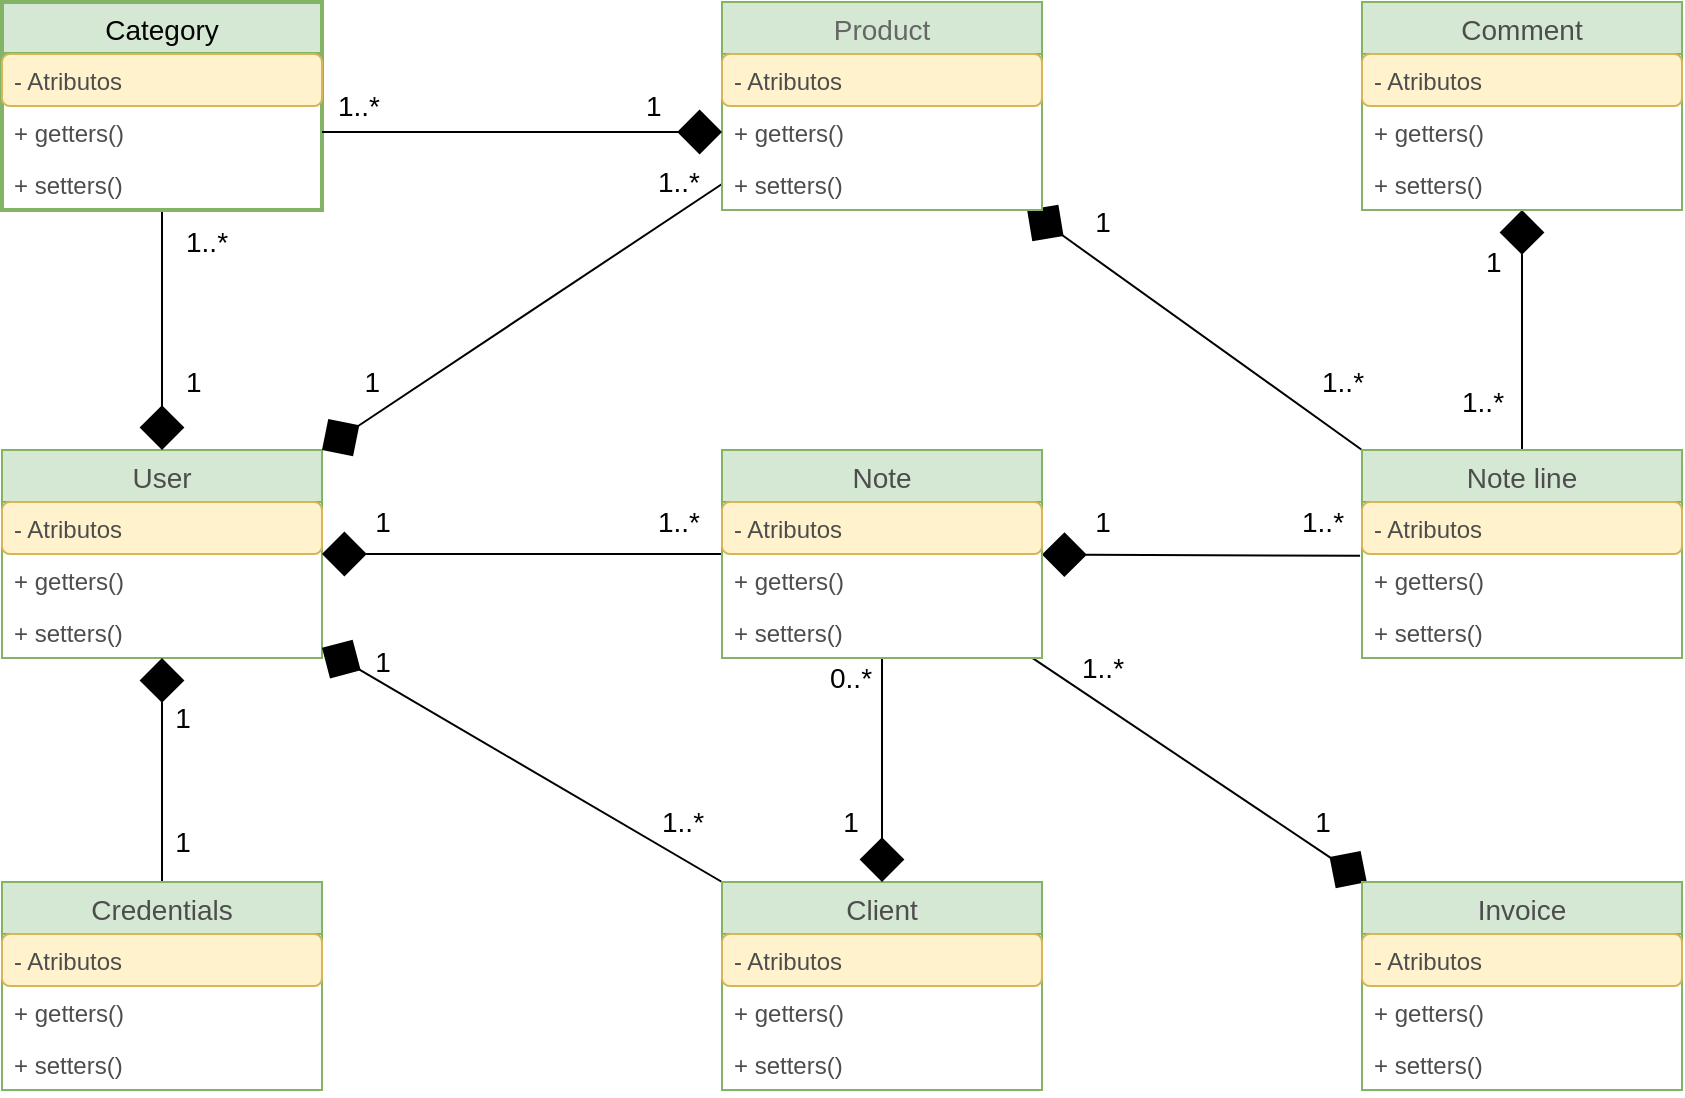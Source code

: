 <mxfile version="24.5.3" type="device">
  <diagram id="ugVPBsHxuBbXoPAp8RVz" name="Página-1">
    <mxGraphModel dx="1434" dy="836" grid="1" gridSize="10" guides="1" tooltips="1" connect="1" arrows="1" fold="1" page="1" pageScale="1" pageWidth="1169" pageHeight="827" math="0" shadow="0">
      <root>
        <mxCell id="0" />
        <mxCell id="1" parent="0" />
        <mxCell id="km4sKIVRrVkiaHiUSIHk-5" value="User" style="swimlane;fontStyle=0;childLayout=stackLayout;horizontal=1;startSize=26;fillColor=#d5e8d4;horizontalStack=0;resizeParent=1;resizeParentMax=0;resizeLast=0;collapsible=1;marginBottom=0;swimlaneFillColor=#ffffff;align=center;fontSize=14;rounded=0;strokeColor=#82b366;fontColor=#4D4D4D;" parent="1" vertex="1">
          <mxGeometry x="160" y="304" width="160" height="104" as="geometry">
            <mxRectangle x="260" y="110" width="60" height="26" as="alternateBounds" />
          </mxGeometry>
        </mxCell>
        <mxCell id="km4sKIVRrVkiaHiUSIHk-6" value="- Atributos" style="text;strokeColor=#d6b656;fillColor=#fff2cc;spacingLeft=4;spacingRight=4;overflow=hidden;rotatable=0;points=[[0,0.5],[1,0.5]];portConstraint=eastwest;fontSize=12;rounded=1;fontColor=#4D4D4D;" parent="km4sKIVRrVkiaHiUSIHk-5" vertex="1">
          <mxGeometry y="26" width="160" height="26" as="geometry" />
        </mxCell>
        <mxCell id="km4sKIVRrVkiaHiUSIHk-7" value="+ getters()" style="text;strokeColor=none;fillColor=none;spacingLeft=4;spacingRight=4;overflow=hidden;rotatable=0;points=[[0,0.5],[1,0.5]];portConstraint=eastwest;fontSize=12;absoluteArcSize=0;fontColor=#4D4D4D;" parent="km4sKIVRrVkiaHiUSIHk-5" vertex="1">
          <mxGeometry y="52" width="160" height="26" as="geometry" />
        </mxCell>
        <mxCell id="km4sKIVRrVkiaHiUSIHk-8" value="+ setters()" style="text;strokeColor=none;fillColor=none;spacingLeft=4;spacingRight=4;overflow=hidden;rotatable=0;points=[[0,0.5],[1,0.5]];portConstraint=eastwest;fontSize=12;fontColor=#4D4D4D;" parent="km4sKIVRrVkiaHiUSIHk-5" vertex="1">
          <mxGeometry y="78" width="160" height="26" as="geometry" />
        </mxCell>
        <mxCell id="km4sKIVRrVkiaHiUSIHk-56" style="edgeStyle=none;rounded=0;orthogonalLoop=1;jettySize=auto;html=1;exitX=0.5;exitY=0;exitDx=0;exitDy=0;endArrow=diamond;endFill=1;endSize=20;strokeColor=#000000;" parent="1" source="km4sKIVRrVkiaHiUSIHk-9" target="km4sKIVRrVkiaHiUSIHk-5" edge="1">
          <mxGeometry relative="1" as="geometry" />
        </mxCell>
        <mxCell id="km4sKIVRrVkiaHiUSIHk-9" value="Credentials" style="swimlane;fontStyle=0;childLayout=stackLayout;horizontal=1;startSize=26;fillColor=#d5e8d4;horizontalStack=0;resizeParent=1;resizeParentMax=0;resizeLast=0;collapsible=1;marginBottom=0;swimlaneFillColor=#ffffff;align=center;fontSize=14;rounded=0;strokeColor=#82b366;fontColor=#4D4D4D;" parent="1" vertex="1">
          <mxGeometry x="160" y="520" width="160" height="104" as="geometry">
            <mxRectangle x="260" y="110" width="60" height="26" as="alternateBounds" />
          </mxGeometry>
        </mxCell>
        <mxCell id="km4sKIVRrVkiaHiUSIHk-10" value="- Atributos" style="text;strokeColor=#d6b656;fillColor=#fff2cc;spacingLeft=4;spacingRight=4;overflow=hidden;rotatable=0;points=[[0,0.5],[1,0.5]];portConstraint=eastwest;fontSize=12;rounded=1;fontColor=#4D4D4D;" parent="km4sKIVRrVkiaHiUSIHk-9" vertex="1">
          <mxGeometry y="26" width="160" height="26" as="geometry" />
        </mxCell>
        <mxCell id="km4sKIVRrVkiaHiUSIHk-11" value="+ getters()" style="text;strokeColor=none;fillColor=none;spacingLeft=4;spacingRight=4;overflow=hidden;rotatable=0;points=[[0,0.5],[1,0.5]];portConstraint=eastwest;fontSize=12;absoluteArcSize=0;fontColor=#4D4D4D;" parent="km4sKIVRrVkiaHiUSIHk-9" vertex="1">
          <mxGeometry y="52" width="160" height="26" as="geometry" />
        </mxCell>
        <mxCell id="km4sKIVRrVkiaHiUSIHk-12" value="+ setters()" style="text;strokeColor=none;fillColor=none;spacingLeft=4;spacingRight=4;overflow=hidden;rotatable=0;points=[[0,0.5],[1,0.5]];portConstraint=eastwest;fontSize=12;fontColor=#4D4D4D;" parent="km4sKIVRrVkiaHiUSIHk-9" vertex="1">
          <mxGeometry y="78" width="160" height="26" as="geometry" />
        </mxCell>
        <mxCell id="km4sKIVRrVkiaHiUSIHk-55" style="edgeStyle=none;rounded=0;orthogonalLoop=1;jettySize=auto;html=1;exitX=0;exitY=0;exitDx=0;exitDy=0;endArrow=diamond;endFill=1;endSize=20;strokeColor=#000000;" parent="1" source="km4sKIVRrVkiaHiUSIHk-13" target="km4sKIVRrVkiaHiUSIHk-5" edge="1">
          <mxGeometry relative="1" as="geometry" />
        </mxCell>
        <mxCell id="km4sKIVRrVkiaHiUSIHk-13" value="Client" style="swimlane;fontStyle=0;childLayout=stackLayout;horizontal=1;startSize=26;fillColor=#d5e8d4;horizontalStack=0;resizeParent=1;resizeParentMax=0;resizeLast=0;collapsible=1;marginBottom=0;swimlaneFillColor=#ffffff;align=center;fontSize=14;rounded=0;strokeColor=#82b366;fontColor=#4D4D4D;" parent="1" vertex="1">
          <mxGeometry x="520" y="520" width="160" height="104" as="geometry">
            <mxRectangle x="260" y="110" width="60" height="26" as="alternateBounds" />
          </mxGeometry>
        </mxCell>
        <mxCell id="km4sKIVRrVkiaHiUSIHk-14" value="- Atributos" style="text;strokeColor=#d6b656;fillColor=#fff2cc;spacingLeft=4;spacingRight=4;overflow=hidden;rotatable=0;points=[[0,0.5],[1,0.5]];portConstraint=eastwest;fontSize=12;rounded=1;fontColor=#4D4D4D;" parent="km4sKIVRrVkiaHiUSIHk-13" vertex="1">
          <mxGeometry y="26" width="160" height="26" as="geometry" />
        </mxCell>
        <mxCell id="km4sKIVRrVkiaHiUSIHk-15" value="+ getters()" style="text;strokeColor=none;fillColor=none;spacingLeft=4;spacingRight=4;overflow=hidden;rotatable=0;points=[[0,0.5],[1,0.5]];portConstraint=eastwest;fontSize=12;absoluteArcSize=0;fontColor=#4D4D4D;" parent="km4sKIVRrVkiaHiUSIHk-13" vertex="1">
          <mxGeometry y="52" width="160" height="26" as="geometry" />
        </mxCell>
        <mxCell id="km4sKIVRrVkiaHiUSIHk-16" value="+ setters()" style="text;strokeColor=none;fillColor=none;spacingLeft=4;spacingRight=4;overflow=hidden;rotatable=0;points=[[0,0.5],[1,0.5]];portConstraint=eastwest;fontSize=12;fontColor=#4D4D4D;" parent="km4sKIVRrVkiaHiUSIHk-13" vertex="1">
          <mxGeometry y="78" width="160" height="26" as="geometry" />
        </mxCell>
        <mxCell id="km4sKIVRrVkiaHiUSIHk-58" style="edgeStyle=none;rounded=0;orthogonalLoop=1;jettySize=auto;html=1;exitX=-0.006;exitY=0.033;exitDx=0;exitDy=0;endArrow=diamond;endFill=1;endSize=20;strokeColor=#000000;exitPerimeter=0;" parent="1" source="km4sKIVRrVkiaHiUSIHk-19" target="km4sKIVRrVkiaHiUSIHk-25" edge="1">
          <mxGeometry relative="1" as="geometry" />
        </mxCell>
        <mxCell id="km4sKIVRrVkiaHiUSIHk-76" style="edgeStyle=none;rounded=0;orthogonalLoop=1;jettySize=auto;html=1;exitX=0.5;exitY=0;exitDx=0;exitDy=0;endArrow=diamond;endFill=1;endSize=20;strokeColor=#000000;fontSize=14;" parent="1" source="km4sKIVRrVkiaHiUSIHk-17" target="km4sKIVRrVkiaHiUSIHk-33" edge="1">
          <mxGeometry relative="1" as="geometry" />
        </mxCell>
        <mxCell id="km4sKIVRrVkiaHiUSIHk-77" style="edgeStyle=none;rounded=0;orthogonalLoop=1;jettySize=auto;html=1;exitX=0;exitY=0;exitDx=0;exitDy=0;endArrow=diamond;endFill=1;endSize=20;strokeColor=#000000;fontSize=14;" parent="1" source="km4sKIVRrVkiaHiUSIHk-17" target="km4sKIVRrVkiaHiUSIHk-21" edge="1">
          <mxGeometry relative="1" as="geometry" />
        </mxCell>
        <mxCell id="km4sKIVRrVkiaHiUSIHk-17" value="Note line" style="swimlane;fontStyle=0;childLayout=stackLayout;horizontal=1;startSize=26;fillColor=#d5e8d4;horizontalStack=0;resizeParent=1;resizeParentMax=0;resizeLast=0;collapsible=1;marginBottom=0;swimlaneFillColor=#ffffff;align=center;fontSize=14;rounded=0;strokeColor=#82b366;fontColor=#4D4D4D;" parent="1" vertex="1">
          <mxGeometry x="840" y="304" width="160" height="104" as="geometry">
            <mxRectangle x="260" y="110" width="60" height="26" as="alternateBounds" />
          </mxGeometry>
        </mxCell>
        <mxCell id="km4sKIVRrVkiaHiUSIHk-18" value="- Atributos" style="text;strokeColor=#d6b656;fillColor=#fff2cc;spacingLeft=4;spacingRight=4;overflow=hidden;rotatable=0;points=[[0,0.5],[1,0.5]];portConstraint=eastwest;fontSize=12;rounded=1;fontColor=#4D4D4D;" parent="km4sKIVRrVkiaHiUSIHk-17" vertex="1">
          <mxGeometry y="26" width="160" height="26" as="geometry" />
        </mxCell>
        <mxCell id="km4sKIVRrVkiaHiUSIHk-19" value="+ getters()" style="text;strokeColor=none;fillColor=none;spacingLeft=4;spacingRight=4;overflow=hidden;rotatable=0;points=[[0,0.5],[1,0.5]];portConstraint=eastwest;fontSize=12;absoluteArcSize=0;fontColor=#4D4D4D;" parent="km4sKIVRrVkiaHiUSIHk-17" vertex="1">
          <mxGeometry y="52" width="160" height="26" as="geometry" />
        </mxCell>
        <mxCell id="km4sKIVRrVkiaHiUSIHk-20" value="+ setters()" style="text;strokeColor=none;fillColor=none;spacingLeft=4;spacingRight=4;overflow=hidden;rotatable=0;points=[[0,0.5],[1,0.5]];portConstraint=eastwest;fontSize=12;fontColor=#4D4D4D;" parent="km4sKIVRrVkiaHiUSIHk-17" vertex="1">
          <mxGeometry y="78" width="160" height="26" as="geometry" />
        </mxCell>
        <mxCell id="km4sKIVRrVkiaHiUSIHk-54" style="rounded=0;orthogonalLoop=1;jettySize=auto;html=1;exitX=0;exitY=0.5;exitDx=0;exitDy=0;entryX=1;entryY=0;entryDx=0;entryDy=0;endArrow=diamond;endFill=1;endSize=20;strokeColor=#000000;" parent="1" source="km4sKIVRrVkiaHiUSIHk-24" target="km4sKIVRrVkiaHiUSIHk-5" edge="1">
          <mxGeometry relative="1" as="geometry" />
        </mxCell>
        <mxCell id="km4sKIVRrVkiaHiUSIHk-21" value="Product" style="swimlane;fontStyle=0;childLayout=stackLayout;horizontal=1;startSize=26;fillColor=#d5e8d4;horizontalStack=0;resizeParent=1;resizeParentMax=0;resizeLast=0;collapsible=1;marginBottom=0;swimlaneFillColor=#ffffff;align=center;fontSize=14;rounded=0;strokeColor=#82b366;fontColor=#666666;" parent="1" vertex="1">
          <mxGeometry x="520" y="80" width="160" height="104" as="geometry">
            <mxRectangle x="260" y="110" width="60" height="26" as="alternateBounds" />
          </mxGeometry>
        </mxCell>
        <mxCell id="km4sKIVRrVkiaHiUSIHk-22" value="- Atributos" style="text;strokeColor=#d6b656;fillColor=#fff2cc;spacingLeft=4;spacingRight=4;overflow=hidden;rotatable=0;points=[[0,0.5],[1,0.5]];portConstraint=eastwest;fontSize=12;rounded=1;fontColor=#4D4D4D;" parent="km4sKIVRrVkiaHiUSIHk-21" vertex="1">
          <mxGeometry y="26" width="160" height="26" as="geometry" />
        </mxCell>
        <mxCell id="km4sKIVRrVkiaHiUSIHk-23" value="+ getters()" style="text;strokeColor=none;fillColor=none;spacingLeft=4;spacingRight=4;overflow=hidden;rotatable=0;points=[[0,0.5],[1,0.5]];portConstraint=eastwest;fontSize=12;absoluteArcSize=0;fontColor=#4D4D4D;" parent="km4sKIVRrVkiaHiUSIHk-21" vertex="1">
          <mxGeometry y="52" width="160" height="26" as="geometry" />
        </mxCell>
        <mxCell id="km4sKIVRrVkiaHiUSIHk-24" value="+ setters()" style="text;strokeColor=none;fillColor=none;spacingLeft=4;spacingRight=4;overflow=hidden;rotatable=0;points=[[0,0.5],[1,0.5]];portConstraint=eastwest;fontSize=12;fontColor=#4D4D4D;" parent="km4sKIVRrVkiaHiUSIHk-21" vertex="1">
          <mxGeometry y="78" width="160" height="26" as="geometry" />
        </mxCell>
        <mxCell id="km4sKIVRrVkiaHiUSIHk-53" style="edgeStyle=orthogonalEdgeStyle;rounded=0;orthogonalLoop=1;jettySize=auto;html=1;exitX=0;exitY=0.5;exitDx=0;exitDy=0;endArrow=diamond;endFill=1;endSize=20;strokeColor=#000000;" parent="1" source="km4sKIVRrVkiaHiUSIHk-25" target="km4sKIVRrVkiaHiUSIHk-5" edge="1">
          <mxGeometry relative="1" as="geometry" />
        </mxCell>
        <mxCell id="km4sKIVRrVkiaHiUSIHk-71" style="edgeStyle=none;rounded=0;orthogonalLoop=1;jettySize=auto;html=1;exitX=0.5;exitY=0;exitDx=0;exitDy=0;entryX=0.5;entryY=0;entryDx=0;entryDy=0;endArrow=diamond;endFill=1;endSize=20;strokeColor=#000000;fontSize=14;" parent="1" source="km4sKIVRrVkiaHiUSIHk-25" target="km4sKIVRrVkiaHiUSIHk-13" edge="1">
          <mxGeometry relative="1" as="geometry" />
        </mxCell>
        <mxCell id="km4sKIVRrVkiaHiUSIHk-82" style="edgeStyle=none;rounded=0;orthogonalLoop=1;jettySize=auto;html=1;exitX=0;exitY=0;exitDx=0;exitDy=0;endArrow=diamond;endFill=1;endSize=20;strokeColor=#000000;fontSize=14;" parent="1" source="km4sKIVRrVkiaHiUSIHk-25" target="km4sKIVRrVkiaHiUSIHk-37" edge="1">
          <mxGeometry relative="1" as="geometry" />
        </mxCell>
        <mxCell id="km4sKIVRrVkiaHiUSIHk-25" value="Note" style="swimlane;fontStyle=0;childLayout=stackLayout;horizontal=1;startSize=26;fillColor=#d5e8d4;horizontalStack=0;resizeParent=1;resizeParentMax=0;resizeLast=0;collapsible=1;marginBottom=0;swimlaneFillColor=#ffffff;align=center;fontSize=14;rounded=0;strokeColor=#82b366;fontColor=#4D4D4D;" parent="1" vertex="1">
          <mxGeometry x="520" y="304" width="160" height="104" as="geometry">
            <mxRectangle x="260" y="110" width="60" height="26" as="alternateBounds" />
          </mxGeometry>
        </mxCell>
        <mxCell id="km4sKIVRrVkiaHiUSIHk-26" value="- Atributos" style="text;strokeColor=#d6b656;fillColor=#fff2cc;spacingLeft=4;spacingRight=4;overflow=hidden;rotatable=0;points=[[0,0.5],[1,0.5]];portConstraint=eastwest;fontSize=12;rounded=1;fontColor=#4D4D4D;" parent="km4sKIVRrVkiaHiUSIHk-25" vertex="1">
          <mxGeometry y="26" width="160" height="26" as="geometry" />
        </mxCell>
        <mxCell id="km4sKIVRrVkiaHiUSIHk-27" value="+ getters()" style="text;strokeColor=none;fillColor=none;spacingLeft=4;spacingRight=4;overflow=hidden;rotatable=0;points=[[0,0.5],[1,0.5]];portConstraint=eastwest;fontSize=12;absoluteArcSize=0;fontColor=#4D4D4D;" parent="km4sKIVRrVkiaHiUSIHk-25" vertex="1">
          <mxGeometry y="52" width="160" height="26" as="geometry" />
        </mxCell>
        <mxCell id="km4sKIVRrVkiaHiUSIHk-28" value="+ setters()" style="text;strokeColor=none;fillColor=none;spacingLeft=4;spacingRight=4;overflow=hidden;rotatable=0;points=[[0,0.5],[1,0.5]];portConstraint=eastwest;fontSize=12;fontColor=#4D4D4D;" parent="km4sKIVRrVkiaHiUSIHk-25" vertex="1">
          <mxGeometry y="78" width="160" height="26" as="geometry" />
        </mxCell>
        <mxCell id="km4sKIVRrVkiaHiUSIHk-52" style="edgeStyle=orthogonalEdgeStyle;rounded=0;orthogonalLoop=1;jettySize=auto;html=1;entryX=0.5;entryY=0;entryDx=0;entryDy=0;endArrow=diamond;endFill=1;endSize=20;strokeColor=#000000;" parent="1" source="km4sKIVRrVkiaHiUSIHk-29" target="km4sKIVRrVkiaHiUSIHk-5" edge="1">
          <mxGeometry relative="1" as="geometry" />
        </mxCell>
        <mxCell id="km4sKIVRrVkiaHiUSIHk-29" value="Category" style="swimlane;fontStyle=0;childLayout=stackLayout;horizontal=1;startSize=26;fillColor=#d5e8d4;horizontalStack=0;resizeParent=1;resizeParentMax=0;resizeLast=0;collapsible=1;marginBottom=0;swimlaneFillColor=#ffffff;align=center;fontSize=14;rounded=0;strokeColor=#82b366;swimlaneLine=1;glass=0;shadow=0;comic=0;strokeWidth=2;fontColor=#030303;" parent="1" vertex="1">
          <mxGeometry x="160" y="80" width="160" height="104" as="geometry">
            <mxRectangle x="260" y="110" width="60" height="26" as="alternateBounds" />
          </mxGeometry>
        </mxCell>
        <mxCell id="km4sKIVRrVkiaHiUSIHk-30" value="- Atributos" style="text;strokeColor=#d6b656;fillColor=#fff2cc;spacingLeft=4;spacingRight=4;overflow=hidden;rotatable=0;points=[[0,0.5],[1,0.5]];portConstraint=eastwest;fontSize=12;rounded=1;fontColor=#4D4D4D;" parent="km4sKIVRrVkiaHiUSIHk-29" vertex="1">
          <mxGeometry y="26" width="160" height="26" as="geometry" />
        </mxCell>
        <mxCell id="km4sKIVRrVkiaHiUSIHk-31" value="+ getters()" style="text;strokeColor=none;fillColor=none;spacingLeft=4;spacingRight=4;overflow=hidden;rotatable=0;points=[[0,0.5],[1,0.5]];portConstraint=eastwest;fontSize=12;absoluteArcSize=0;fontColor=#4D4D4D;" parent="km4sKIVRrVkiaHiUSIHk-29" vertex="1">
          <mxGeometry y="52" width="160" height="26" as="geometry" />
        </mxCell>
        <mxCell id="km4sKIVRrVkiaHiUSIHk-32" value="+ setters()" style="text;strokeColor=none;fillColor=none;spacingLeft=4;spacingRight=4;overflow=hidden;rotatable=0;points=[[0,0.5],[1,0.5]];portConstraint=eastwest;fontSize=12;fontColor=#4D4D4D;" parent="km4sKIVRrVkiaHiUSIHk-29" vertex="1">
          <mxGeometry y="78" width="160" height="26" as="geometry" />
        </mxCell>
        <mxCell id="km4sKIVRrVkiaHiUSIHk-33" value="Comment" style="swimlane;fontStyle=0;childLayout=stackLayout;horizontal=1;startSize=26;fillColor=#d5e8d4;horizontalStack=0;resizeParent=1;resizeParentMax=0;resizeLast=0;collapsible=1;marginBottom=0;swimlaneFillColor=#ffffff;align=center;fontSize=14;rounded=0;strokeColor=#82b366;fontColor=#4D4D4D;" parent="1" vertex="1">
          <mxGeometry x="840" y="80" width="160" height="104" as="geometry">
            <mxRectangle x="260" y="110" width="60" height="26" as="alternateBounds" />
          </mxGeometry>
        </mxCell>
        <mxCell id="km4sKIVRrVkiaHiUSIHk-34" value="- Atributos" style="text;strokeColor=#d6b656;fillColor=#fff2cc;spacingLeft=4;spacingRight=4;overflow=hidden;rotatable=0;points=[[0,0.5],[1,0.5]];portConstraint=eastwest;fontSize=12;rounded=1;fontColor=#4D4D4D;" parent="km4sKIVRrVkiaHiUSIHk-33" vertex="1">
          <mxGeometry y="26" width="160" height="26" as="geometry" />
        </mxCell>
        <mxCell id="km4sKIVRrVkiaHiUSIHk-35" value="+ getters()" style="text;strokeColor=none;fillColor=none;spacingLeft=4;spacingRight=4;overflow=hidden;rotatable=0;points=[[0,0.5],[1,0.5]];portConstraint=eastwest;fontSize=12;absoluteArcSize=0;fontColor=#4D4D4D;" parent="km4sKIVRrVkiaHiUSIHk-33" vertex="1">
          <mxGeometry y="52" width="160" height="26" as="geometry" />
        </mxCell>
        <mxCell id="km4sKIVRrVkiaHiUSIHk-36" value="+ setters()" style="text;strokeColor=none;fillColor=none;spacingLeft=4;spacingRight=4;overflow=hidden;rotatable=0;points=[[0,0.5],[1,0.5]];portConstraint=eastwest;fontSize=12;fontColor=#4D4D4D;" parent="km4sKIVRrVkiaHiUSIHk-33" vertex="1">
          <mxGeometry y="78" width="160" height="26" as="geometry" />
        </mxCell>
        <mxCell id="km4sKIVRrVkiaHiUSIHk-37" value="Invoice" style="swimlane;fontStyle=0;childLayout=stackLayout;horizontal=1;startSize=26;fillColor=#d5e8d4;horizontalStack=0;resizeParent=1;resizeParentMax=0;resizeLast=0;collapsible=1;marginBottom=0;swimlaneFillColor=#ffffff;align=center;fontSize=14;rounded=0;strokeColor=#82b366;fontColor=#4D4D4D;" parent="1" vertex="1">
          <mxGeometry x="840" y="520" width="160" height="104" as="geometry">
            <mxRectangle x="260" y="110" width="60" height="26" as="alternateBounds" />
          </mxGeometry>
        </mxCell>
        <mxCell id="km4sKIVRrVkiaHiUSIHk-38" value="- Atributos" style="text;strokeColor=#d6b656;fillColor=#fff2cc;spacingLeft=4;spacingRight=4;overflow=hidden;rotatable=0;points=[[0,0.5],[1,0.5]];portConstraint=eastwest;fontSize=12;rounded=1;fontColor=#4D4D4D;" parent="km4sKIVRrVkiaHiUSIHk-37" vertex="1">
          <mxGeometry y="26" width="160" height="26" as="geometry" />
        </mxCell>
        <mxCell id="km4sKIVRrVkiaHiUSIHk-39" value="+ getters()" style="text;strokeColor=none;fillColor=none;spacingLeft=4;spacingRight=4;overflow=hidden;rotatable=0;points=[[0,0.5],[1,0.5]];portConstraint=eastwest;fontSize=12;absoluteArcSize=0;fontColor=#4D4D4D;" parent="km4sKIVRrVkiaHiUSIHk-37" vertex="1">
          <mxGeometry y="52" width="160" height="26" as="geometry" />
        </mxCell>
        <mxCell id="km4sKIVRrVkiaHiUSIHk-40" value="+ setters()" style="text;strokeColor=none;fillColor=none;spacingLeft=4;spacingRight=4;overflow=hidden;rotatable=0;points=[[0,0.5],[1,0.5]];portConstraint=eastwest;fontSize=12;fontColor=#4D4D4D;" parent="km4sKIVRrVkiaHiUSIHk-37" vertex="1">
          <mxGeometry y="78" width="160" height="26" as="geometry" />
        </mxCell>
        <mxCell id="km4sKIVRrVkiaHiUSIHk-62" value="1" style="text;html=1;align=left;verticalAlign=middle;resizable=0;points=[];;autosize=1;fontSize=14;" parent="1" vertex="1">
          <mxGeometry x="250" y="260" width="20" height="20" as="geometry" />
        </mxCell>
        <mxCell id="km4sKIVRrVkiaHiUSIHk-63" value="1..*" style="text;html=1;align=left;verticalAlign=middle;resizable=0;points=[];;autosize=1;fontSize=14;" parent="1" vertex="1">
          <mxGeometry x="250" y="190" width="40" height="20" as="geometry" />
        </mxCell>
        <mxCell id="km4sKIVRrVkiaHiUSIHk-64" value="1" style="text;html=1;align=right;verticalAlign=middle;resizable=0;points=[];;autosize=1;fontSize=14;" parent="1" vertex="1">
          <mxGeometry x="330" y="260" width="20" height="20" as="geometry" />
        </mxCell>
        <mxCell id="km4sKIVRrVkiaHiUSIHk-65" value="1..*" style="text;html=1;align=right;verticalAlign=middle;resizable=0;points=[];;autosize=1;fontSize=14;" parent="1" vertex="1">
          <mxGeometry x="470" y="160" width="40" height="20" as="geometry" />
        </mxCell>
        <mxCell id="km4sKIVRrVkiaHiUSIHk-66" value="1" style="text;html=1;align=center;verticalAlign=middle;resizable=0;points=[];;autosize=1;fontSize=14;" parent="1" vertex="1">
          <mxGeometry x="340" y="330" width="20" height="20" as="geometry" />
        </mxCell>
        <mxCell id="km4sKIVRrVkiaHiUSIHk-67" value="1..*" style="text;html=1;align=right;verticalAlign=middle;resizable=0;points=[];;autosize=1;fontSize=14;" parent="1" vertex="1">
          <mxGeometry x="470" y="330" width="40" height="20" as="geometry" />
        </mxCell>
        <mxCell id="km4sKIVRrVkiaHiUSIHk-68" value="1" style="text;html=1;align=center;verticalAlign=middle;resizable=0;points=[];;autosize=1;fontSize=14;" parent="1" vertex="1">
          <mxGeometry x="340" y="400" width="20" height="20" as="geometry" />
        </mxCell>
        <mxCell id="km4sKIVRrVkiaHiUSIHk-69" value="1..*" style="text;html=1;align=center;verticalAlign=middle;resizable=0;points=[];;autosize=1;fontSize=14;" parent="1" vertex="1">
          <mxGeometry x="480" y="480" width="40" height="20" as="geometry" />
        </mxCell>
        <mxCell id="km4sKIVRrVkiaHiUSIHk-70" value="0..*" style="text;html=1;align=center;verticalAlign=middle;resizable=0;points=[];;autosize=1;fontSize=14;" parent="1" vertex="1">
          <mxGeometry x="564" y="408" width="40" height="20" as="geometry" />
        </mxCell>
        <mxCell id="km4sKIVRrVkiaHiUSIHk-72" value="1" style="text;html=1;align=center;verticalAlign=middle;resizable=0;points=[];;autosize=1;fontSize=14;" parent="1" vertex="1">
          <mxGeometry x="574" y="480" width="20" height="20" as="geometry" />
        </mxCell>
        <mxCell id="km4sKIVRrVkiaHiUSIHk-73" value="1" style="text;html=1;align=center;verticalAlign=middle;resizable=0;points=[];;autosize=1;fontSize=14;" parent="1" vertex="1">
          <mxGeometry x="700" y="330" width="20" height="20" as="geometry" />
        </mxCell>
        <mxCell id="km4sKIVRrVkiaHiUSIHk-74" value="1..*" style="text;html=1;align=center;verticalAlign=middle;resizable=0;points=[];;autosize=1;fontSize=14;" parent="1" vertex="1">
          <mxGeometry x="800" y="330" width="40" height="20" as="geometry" />
        </mxCell>
        <mxCell id="km4sKIVRrVkiaHiUSIHk-78" value="1..*" style="text;html=1;align=center;verticalAlign=middle;resizable=0;points=[];;autosize=1;fontSize=14;" parent="1" vertex="1">
          <mxGeometry x="810" y="260" width="40" height="20" as="geometry" />
        </mxCell>
        <mxCell id="km4sKIVRrVkiaHiUSIHk-79" value="1" style="text;html=1;align=center;verticalAlign=middle;resizable=0;points=[];;autosize=1;fontSize=14;" parent="1" vertex="1">
          <mxGeometry x="700" y="180" width="20" height="20" as="geometry" />
        </mxCell>
        <mxCell id="km4sKIVRrVkiaHiUSIHk-80" value="1" style="text;html=1;align=left;verticalAlign=middle;resizable=0;points=[];;autosize=1;fontSize=14;" parent="1" vertex="1">
          <mxGeometry x="900" y="200" width="20" height="20" as="geometry" />
        </mxCell>
        <mxCell id="km4sKIVRrVkiaHiUSIHk-81" value="1..*" style="text;html=1;align=center;verticalAlign=middle;resizable=0;points=[];;autosize=1;fontSize=14;" parent="1" vertex="1">
          <mxGeometry x="880" y="270" width="40" height="20" as="geometry" />
        </mxCell>
        <mxCell id="km4sKIVRrVkiaHiUSIHk-83" value="1" style="text;html=1;align=center;verticalAlign=middle;resizable=0;points=[];;autosize=1;fontSize=14;" parent="1" vertex="1">
          <mxGeometry x="810" y="480" width="20" height="20" as="geometry" />
        </mxCell>
        <mxCell id="km4sKIVRrVkiaHiUSIHk-84" value="1..*" style="text;html=1;align=center;verticalAlign=middle;resizable=0;points=[];;autosize=1;fontSize=14;" parent="1" vertex="1">
          <mxGeometry x="690" y="403" width="40" height="20" as="geometry" />
        </mxCell>
        <mxCell id="km4sKIVRrVkiaHiUSIHk-85" value="1" style="text;html=1;align=center;verticalAlign=middle;resizable=0;points=[];;autosize=1;fontSize=14;" parent="1" vertex="1">
          <mxGeometry x="240" y="428" width="20" height="20" as="geometry" />
        </mxCell>
        <mxCell id="km4sKIVRrVkiaHiUSIHk-86" value="1" style="text;html=1;align=center;verticalAlign=middle;resizable=0;points=[];;autosize=1;fontSize=14;" parent="1" vertex="1">
          <mxGeometry x="240" y="490" width="20" height="20" as="geometry" />
        </mxCell>
        <mxCell id="km4sKIVRrVkiaHiUSIHk-95" style="edgeStyle=orthogonalEdgeStyle;rounded=0;orthogonalLoop=1;jettySize=auto;html=1;exitX=1;exitY=0.5;exitDx=0;exitDy=0;entryX=0;entryY=0.5;entryDx=0;entryDy=0;endArrow=diamond;endFill=1;endSize=20;strokeColor=#000000;fontSize=14;" parent="1" source="km4sKIVRrVkiaHiUSIHk-31" target="km4sKIVRrVkiaHiUSIHk-23" edge="1">
          <mxGeometry relative="1" as="geometry" />
        </mxCell>
        <mxCell id="km4sKIVRrVkiaHiUSIHk-96" value="1" style="text;html=1;align=left;verticalAlign=middle;resizable=0;points=[];;autosize=1;fontSize=14;" parent="1" vertex="1">
          <mxGeometry x="480" y="122" width="20" height="20" as="geometry" />
        </mxCell>
        <mxCell id="km4sKIVRrVkiaHiUSIHk-97" value="1..*" style="text;html=1;align=right;verticalAlign=middle;resizable=0;points=[];;autosize=1;fontSize=14;" parent="1" vertex="1">
          <mxGeometry x="310" y="122" width="40" height="20" as="geometry" />
        </mxCell>
      </root>
    </mxGraphModel>
  </diagram>
</mxfile>
